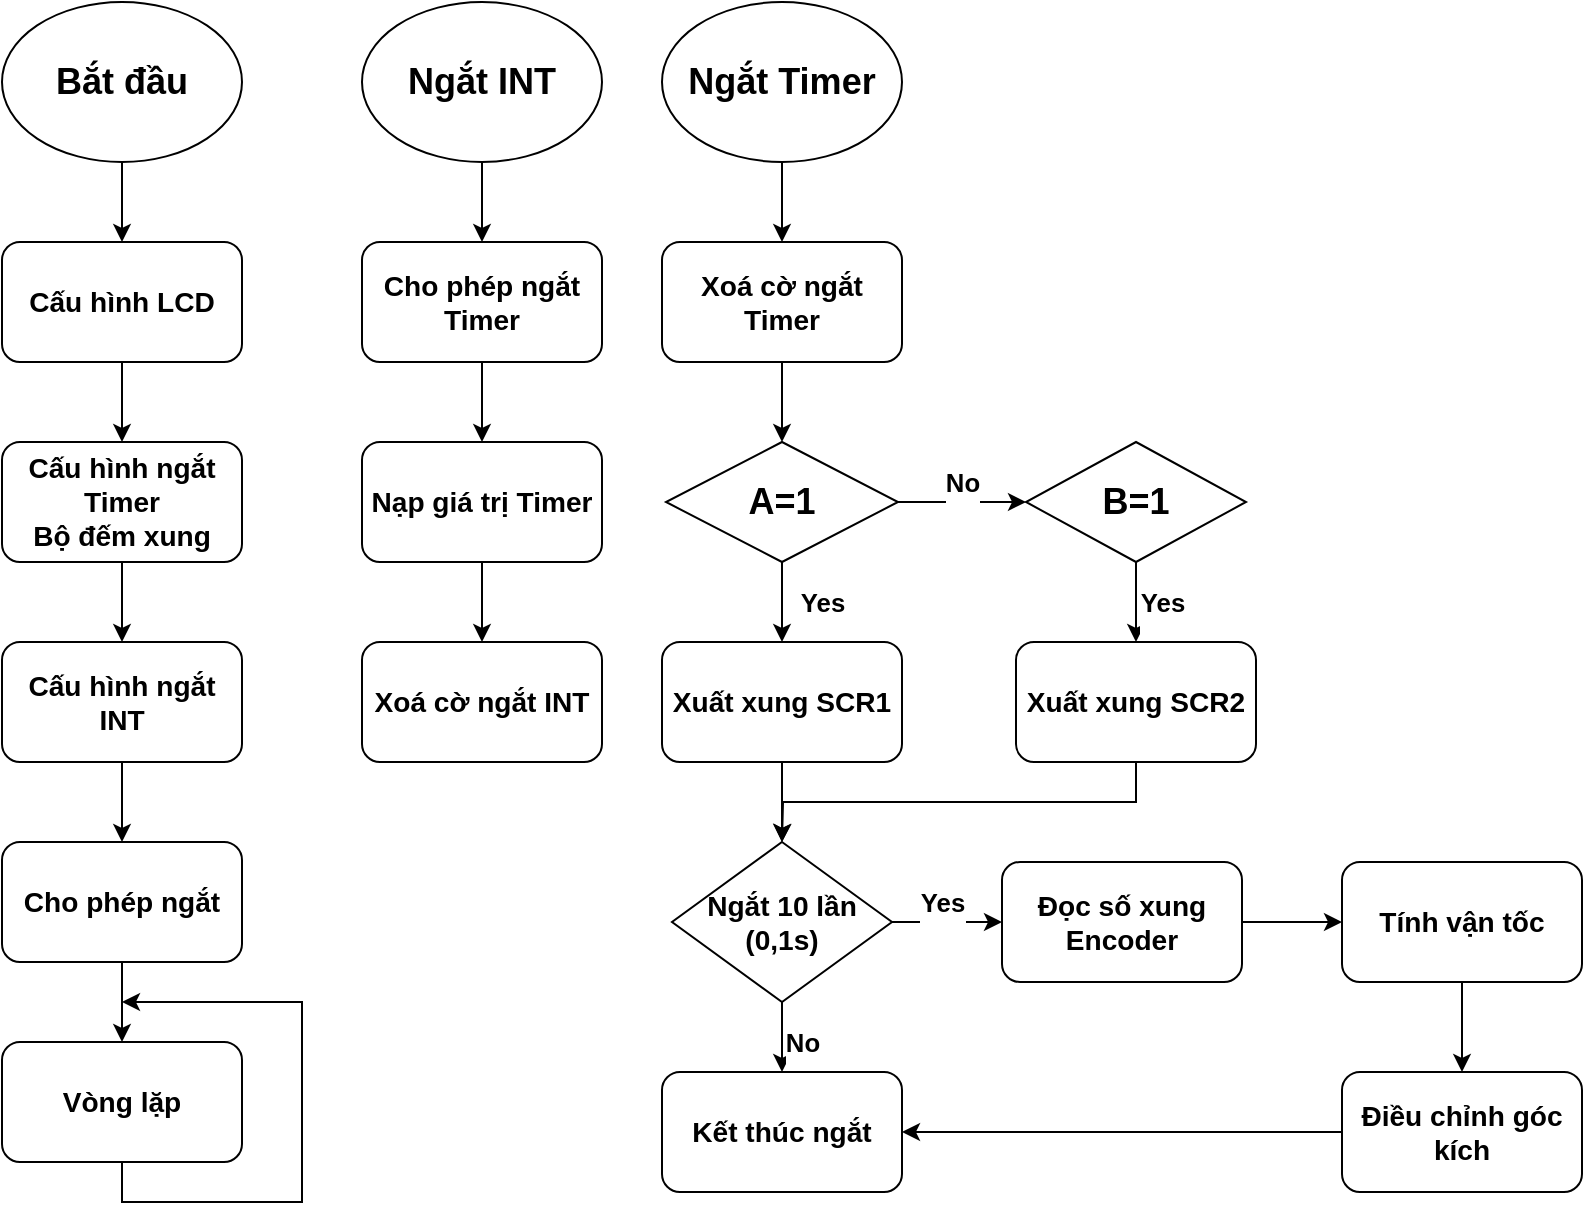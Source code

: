 <mxfile version="14.9.2" type="github">
  <diagram id="PGe-BacURcMwnDzJO80s" name="Page-1">
    <mxGraphModel dx="868" dy="393" grid="1" gridSize="10" guides="1" tooltips="1" connect="1" arrows="1" fold="1" page="1" pageScale="1" pageWidth="827" pageHeight="1169" math="0" shadow="0">
      <root>
        <mxCell id="0" />
        <mxCell id="1" parent="0" />
        <mxCell id="vvdOY0QT1Kw_dqCe4-fJ-51" style="edgeStyle=orthogonalEdgeStyle;rounded=0;orthogonalLoop=1;jettySize=auto;html=1;exitX=0.5;exitY=1;exitDx=0;exitDy=0;entryX=0.5;entryY=0;entryDx=0;entryDy=0;" edge="1" parent="1" source="vvdOY0QT1Kw_dqCe4-fJ-2" target="vvdOY0QT1Kw_dqCe4-fJ-3">
          <mxGeometry relative="1" as="geometry" />
        </mxCell>
        <mxCell id="vvdOY0QT1Kw_dqCe4-fJ-2" value="&lt;h2&gt;Bắt đầu&lt;/h2&gt;" style="ellipse;whiteSpace=wrap;html=1;" vertex="1" parent="1">
          <mxGeometry x="20" y="40" width="120" height="80" as="geometry" />
        </mxCell>
        <mxCell id="vvdOY0QT1Kw_dqCe4-fJ-52" style="edgeStyle=orthogonalEdgeStyle;rounded=0;orthogonalLoop=1;jettySize=auto;html=1;exitX=0.5;exitY=1;exitDx=0;exitDy=0;entryX=0.5;entryY=0;entryDx=0;entryDy=0;" edge="1" parent="1" source="vvdOY0QT1Kw_dqCe4-fJ-3" target="vvdOY0QT1Kw_dqCe4-fJ-8">
          <mxGeometry relative="1" as="geometry" />
        </mxCell>
        <mxCell id="vvdOY0QT1Kw_dqCe4-fJ-3" value="&lt;h3&gt;Cấu hình LCD&lt;/h3&gt;" style="rounded=1;whiteSpace=wrap;html=1;" vertex="1" parent="1">
          <mxGeometry x="20" y="160" width="120" height="60" as="geometry" />
        </mxCell>
        <mxCell id="vvdOY0QT1Kw_dqCe4-fJ-13" style="edgeStyle=orthogonalEdgeStyle;rounded=0;orthogonalLoop=1;jettySize=auto;html=1;exitX=0.5;exitY=1;exitDx=0;exitDy=0;entryX=0.5;entryY=0;entryDx=0;entryDy=0;" edge="1" parent="1" source="vvdOY0QT1Kw_dqCe4-fJ-4" target="vvdOY0QT1Kw_dqCe4-fJ-10">
          <mxGeometry relative="1" as="geometry" />
        </mxCell>
        <mxCell id="vvdOY0QT1Kw_dqCe4-fJ-4" value="&lt;h3&gt;Cho phép ngắt Timer&lt;/h3&gt;" style="rounded=1;whiteSpace=wrap;html=1;" vertex="1" parent="1">
          <mxGeometry x="200" y="160" width="120" height="60" as="geometry" />
        </mxCell>
        <mxCell id="vvdOY0QT1Kw_dqCe4-fJ-12" style="edgeStyle=orthogonalEdgeStyle;rounded=0;orthogonalLoop=1;jettySize=auto;html=1;exitX=0.5;exitY=1;exitDx=0;exitDy=0;entryX=0.5;entryY=0;entryDx=0;entryDy=0;" edge="1" parent="1" source="vvdOY0QT1Kw_dqCe4-fJ-5" target="vvdOY0QT1Kw_dqCe4-fJ-4">
          <mxGeometry relative="1" as="geometry" />
        </mxCell>
        <mxCell id="vvdOY0QT1Kw_dqCe4-fJ-5" value="&lt;h2&gt;Ngắt INT&lt;/h2&gt;" style="ellipse;whiteSpace=wrap;html=1;" vertex="1" parent="1">
          <mxGeometry x="200" y="40" width="120" height="80" as="geometry" />
        </mxCell>
        <mxCell id="vvdOY0QT1Kw_dqCe4-fJ-54" style="edgeStyle=orthogonalEdgeStyle;rounded=0;orthogonalLoop=1;jettySize=auto;html=1;exitX=0.5;exitY=1;exitDx=0;exitDy=0;entryX=0.5;entryY=0;entryDx=0;entryDy=0;" edge="1" parent="1" source="vvdOY0QT1Kw_dqCe4-fJ-7" target="vvdOY0QT1Kw_dqCe4-fJ-9">
          <mxGeometry relative="1" as="geometry" />
        </mxCell>
        <mxCell id="vvdOY0QT1Kw_dqCe4-fJ-7" value="&lt;h3&gt;Cấu hình ngắt INT&lt;/h3&gt;" style="rounded=1;whiteSpace=wrap;html=1;" vertex="1" parent="1">
          <mxGeometry x="20" y="360" width="120" height="60" as="geometry" />
        </mxCell>
        <mxCell id="vvdOY0QT1Kw_dqCe4-fJ-53" style="edgeStyle=orthogonalEdgeStyle;rounded=0;orthogonalLoop=1;jettySize=auto;html=1;exitX=0.5;exitY=1;exitDx=0;exitDy=0;entryX=0.5;entryY=0;entryDx=0;entryDy=0;" edge="1" parent="1" source="vvdOY0QT1Kw_dqCe4-fJ-8" target="vvdOY0QT1Kw_dqCe4-fJ-7">
          <mxGeometry relative="1" as="geometry" />
        </mxCell>
        <mxCell id="vvdOY0QT1Kw_dqCe4-fJ-8" value="&lt;h3&gt;Cấu hình ngắt Timer&lt;br&gt;Bộ đếm xung&lt;/h3&gt;" style="rounded=1;whiteSpace=wrap;html=1;" vertex="1" parent="1">
          <mxGeometry x="20" y="260" width="120" height="60" as="geometry" />
        </mxCell>
        <mxCell id="vvdOY0QT1Kw_dqCe4-fJ-56" style="edgeStyle=orthogonalEdgeStyle;rounded=0;orthogonalLoop=1;jettySize=auto;html=1;exitX=0.5;exitY=1;exitDx=0;exitDy=0;entryX=0.5;entryY=0;entryDx=0;entryDy=0;" edge="1" parent="1" source="vvdOY0QT1Kw_dqCe4-fJ-9" target="vvdOY0QT1Kw_dqCe4-fJ-55">
          <mxGeometry relative="1" as="geometry" />
        </mxCell>
        <mxCell id="vvdOY0QT1Kw_dqCe4-fJ-9" value="&lt;h3&gt;Cho phép ngắt&lt;/h3&gt;" style="rounded=1;whiteSpace=wrap;html=1;" vertex="1" parent="1">
          <mxGeometry x="20" y="460" width="120" height="60" as="geometry" />
        </mxCell>
        <mxCell id="vvdOY0QT1Kw_dqCe4-fJ-14" style="edgeStyle=orthogonalEdgeStyle;rounded=0;orthogonalLoop=1;jettySize=auto;html=1;exitX=0.5;exitY=1;exitDx=0;exitDy=0;" edge="1" parent="1" source="vvdOY0QT1Kw_dqCe4-fJ-10" target="vvdOY0QT1Kw_dqCe4-fJ-11">
          <mxGeometry relative="1" as="geometry" />
        </mxCell>
        <mxCell id="vvdOY0QT1Kw_dqCe4-fJ-10" value="&lt;h3&gt;Nạp giá trị Timer&lt;/h3&gt;" style="rounded=1;whiteSpace=wrap;html=1;" vertex="1" parent="1">
          <mxGeometry x="200" y="260" width="120" height="60" as="geometry" />
        </mxCell>
        <mxCell id="vvdOY0QT1Kw_dqCe4-fJ-11" value="&lt;h3&gt;Xoá cờ ngắt INT&lt;/h3&gt;" style="rounded=1;whiteSpace=wrap;html=1;" vertex="1" parent="1">
          <mxGeometry x="200" y="360" width="120" height="60" as="geometry" />
        </mxCell>
        <mxCell id="vvdOY0QT1Kw_dqCe4-fJ-31" style="edgeStyle=orthogonalEdgeStyle;rounded=0;orthogonalLoop=1;jettySize=auto;html=1;exitX=0.5;exitY=1;exitDx=0;exitDy=0;" edge="1" parent="1" source="vvdOY0QT1Kw_dqCe4-fJ-15" target="vvdOY0QT1Kw_dqCe4-fJ-16">
          <mxGeometry relative="1" as="geometry" />
        </mxCell>
        <mxCell id="vvdOY0QT1Kw_dqCe4-fJ-15" value="&lt;h2&gt;Ngắt Timer&lt;/h2&gt;" style="ellipse;whiteSpace=wrap;html=1;" vertex="1" parent="1">
          <mxGeometry x="350" y="40" width="120" height="80" as="geometry" />
        </mxCell>
        <mxCell id="vvdOY0QT1Kw_dqCe4-fJ-36" style="edgeStyle=orthogonalEdgeStyle;rounded=0;orthogonalLoop=1;jettySize=auto;html=1;exitX=0.5;exitY=1;exitDx=0;exitDy=0;entryX=0.5;entryY=0;entryDx=0;entryDy=0;" edge="1" parent="1" source="vvdOY0QT1Kw_dqCe4-fJ-16" target="vvdOY0QT1Kw_dqCe4-fJ-17">
          <mxGeometry relative="1" as="geometry" />
        </mxCell>
        <mxCell id="vvdOY0QT1Kw_dqCe4-fJ-16" value="&lt;h3&gt;Xoá cờ ngắt Timer&lt;/h3&gt;" style="rounded=1;whiteSpace=wrap;html=1;" vertex="1" parent="1">
          <mxGeometry x="350" y="160" width="120" height="60" as="geometry" />
        </mxCell>
        <mxCell id="vvdOY0QT1Kw_dqCe4-fJ-37" value="&lt;h3&gt;Yes&lt;/h3&gt;" style="edgeStyle=orthogonalEdgeStyle;rounded=0;orthogonalLoop=1;jettySize=auto;html=1;exitX=0.5;exitY=1;exitDx=0;exitDy=0;entryX=0.5;entryY=0;entryDx=0;entryDy=0;" edge="1" parent="1" source="vvdOY0QT1Kw_dqCe4-fJ-17" target="vvdOY0QT1Kw_dqCe4-fJ-20">
          <mxGeometry y="20" relative="1" as="geometry">
            <mxPoint as="offset" />
          </mxGeometry>
        </mxCell>
        <mxCell id="vvdOY0QT1Kw_dqCe4-fJ-38" value="&lt;h3&gt;No&lt;/h3&gt;" style="edgeStyle=orthogonalEdgeStyle;rounded=0;orthogonalLoop=1;jettySize=auto;html=1;exitX=1;exitY=0.5;exitDx=0;exitDy=0;entryX=0;entryY=0.5;entryDx=0;entryDy=0;" edge="1" parent="1" source="vvdOY0QT1Kw_dqCe4-fJ-17" target="vvdOY0QT1Kw_dqCe4-fJ-18">
          <mxGeometry y="10" relative="1" as="geometry">
            <mxPoint as="offset" />
          </mxGeometry>
        </mxCell>
        <mxCell id="vvdOY0QT1Kw_dqCe4-fJ-17" value="&lt;h2&gt;A=1&lt;/h2&gt;" style="rhombus;whiteSpace=wrap;html=1;" vertex="1" parent="1">
          <mxGeometry x="352" y="260" width="116" height="60" as="geometry" />
        </mxCell>
        <mxCell id="vvdOY0QT1Kw_dqCe4-fJ-40" value="&lt;h3&gt;Yes&lt;/h3&gt;" style="edgeStyle=orthogonalEdgeStyle;rounded=0;orthogonalLoop=1;jettySize=auto;html=1;exitX=0.5;exitY=1;exitDx=0;exitDy=0;entryX=0.5;entryY=0;entryDx=0;entryDy=0;" edge="1" parent="1" source="vvdOY0QT1Kw_dqCe4-fJ-18" target="vvdOY0QT1Kw_dqCe4-fJ-21">
          <mxGeometry y="13" relative="1" as="geometry">
            <mxPoint as="offset" />
          </mxGeometry>
        </mxCell>
        <mxCell id="vvdOY0QT1Kw_dqCe4-fJ-18" value="&lt;h2&gt;B=1&lt;/h2&gt;" style="rhombus;whiteSpace=wrap;html=1;" vertex="1" parent="1">
          <mxGeometry x="532" y="260" width="110" height="60" as="geometry" />
        </mxCell>
        <mxCell id="vvdOY0QT1Kw_dqCe4-fJ-44" style="edgeStyle=orthogonalEdgeStyle;rounded=0;orthogonalLoop=1;jettySize=auto;html=1;exitX=0.5;exitY=1;exitDx=0;exitDy=0;entryX=0.5;entryY=0;entryDx=0;entryDy=0;" edge="1" parent="1" source="vvdOY0QT1Kw_dqCe4-fJ-20" target="vvdOY0QT1Kw_dqCe4-fJ-42">
          <mxGeometry relative="1" as="geometry" />
        </mxCell>
        <mxCell id="vvdOY0QT1Kw_dqCe4-fJ-20" value="&lt;h3&gt;Xuất xung SCR1&lt;/h3&gt;" style="rounded=1;whiteSpace=wrap;html=1;" vertex="1" parent="1">
          <mxGeometry x="350" y="360" width="120" height="60" as="geometry" />
        </mxCell>
        <mxCell id="vvdOY0QT1Kw_dqCe4-fJ-45" style="edgeStyle=orthogonalEdgeStyle;rounded=0;orthogonalLoop=1;jettySize=auto;html=1;exitX=0.5;exitY=1;exitDx=0;exitDy=0;" edge="1" parent="1" source="vvdOY0QT1Kw_dqCe4-fJ-21">
          <mxGeometry relative="1" as="geometry">
            <mxPoint x="410" y="460" as="targetPoint" />
          </mxGeometry>
        </mxCell>
        <mxCell id="vvdOY0QT1Kw_dqCe4-fJ-21" value="&lt;h3&gt;Xuất xung SCR2&lt;/h3&gt;" style="rounded=1;whiteSpace=wrap;html=1;" vertex="1" parent="1">
          <mxGeometry x="527" y="360" width="120" height="60" as="geometry" />
        </mxCell>
        <mxCell id="vvdOY0QT1Kw_dqCe4-fJ-46" style="edgeStyle=orthogonalEdgeStyle;rounded=0;orthogonalLoop=1;jettySize=auto;html=1;exitX=1;exitY=0.5;exitDx=0;exitDy=0;entryX=0;entryY=0.5;entryDx=0;entryDy=0;" edge="1" parent="1" source="vvdOY0QT1Kw_dqCe4-fJ-26" target="vvdOY0QT1Kw_dqCe4-fJ-27">
          <mxGeometry relative="1" as="geometry" />
        </mxCell>
        <mxCell id="vvdOY0QT1Kw_dqCe4-fJ-26" value="&lt;h3&gt;Đọc số xung Encoder&lt;/h3&gt;" style="rounded=1;whiteSpace=wrap;html=1;" vertex="1" parent="1">
          <mxGeometry x="520" y="470" width="120" height="60" as="geometry" />
        </mxCell>
        <mxCell id="vvdOY0QT1Kw_dqCe4-fJ-34" style="edgeStyle=orthogonalEdgeStyle;rounded=0;orthogonalLoop=1;jettySize=auto;html=1;exitX=0.5;exitY=1;exitDx=0;exitDy=0;entryX=0.5;entryY=0;entryDx=0;entryDy=0;" edge="1" parent="1" source="vvdOY0QT1Kw_dqCe4-fJ-27" target="vvdOY0QT1Kw_dqCe4-fJ-28">
          <mxGeometry relative="1" as="geometry" />
        </mxCell>
        <mxCell id="vvdOY0QT1Kw_dqCe4-fJ-27" value="&lt;h3&gt;Tính vận tốc&lt;/h3&gt;" style="rounded=1;whiteSpace=wrap;html=1;" vertex="1" parent="1">
          <mxGeometry x="690" y="470" width="120" height="60" as="geometry" />
        </mxCell>
        <mxCell id="vvdOY0QT1Kw_dqCe4-fJ-50" style="edgeStyle=orthogonalEdgeStyle;rounded=0;orthogonalLoop=1;jettySize=auto;html=1;exitX=0;exitY=0.5;exitDx=0;exitDy=0;entryX=1;entryY=0.5;entryDx=0;entryDy=0;" edge="1" parent="1" source="vvdOY0QT1Kw_dqCe4-fJ-28" target="vvdOY0QT1Kw_dqCe4-fJ-48">
          <mxGeometry relative="1" as="geometry" />
        </mxCell>
        <mxCell id="vvdOY0QT1Kw_dqCe4-fJ-28" value="&lt;h3&gt;Điều chỉnh góc kích&lt;/h3&gt;" style="rounded=1;whiteSpace=wrap;html=1;" vertex="1" parent="1">
          <mxGeometry x="690" y="575" width="120" height="60" as="geometry" />
        </mxCell>
        <mxCell id="vvdOY0QT1Kw_dqCe4-fJ-43" value="&lt;h3&gt;Yes&lt;/h3&gt;" style="edgeStyle=orthogonalEdgeStyle;rounded=0;orthogonalLoop=1;jettySize=auto;html=1;exitX=1;exitY=0.5;exitDx=0;exitDy=0;entryX=0;entryY=0.5;entryDx=0;entryDy=0;" edge="1" parent="1" source="vvdOY0QT1Kw_dqCe4-fJ-42" target="vvdOY0QT1Kw_dqCe4-fJ-26">
          <mxGeometry x="-0.091" y="10" relative="1" as="geometry">
            <mxPoint as="offset" />
          </mxGeometry>
        </mxCell>
        <mxCell id="vvdOY0QT1Kw_dqCe4-fJ-49" value="&lt;h3&gt;No&lt;/h3&gt;" style="edgeStyle=orthogonalEdgeStyle;rounded=0;orthogonalLoop=1;jettySize=auto;html=1;exitX=0.5;exitY=1;exitDx=0;exitDy=0;entryX=0.5;entryY=0;entryDx=0;entryDy=0;" edge="1" parent="1" source="vvdOY0QT1Kw_dqCe4-fJ-42" target="vvdOY0QT1Kw_dqCe4-fJ-48">
          <mxGeometry x="0.143" y="10" relative="1" as="geometry">
            <mxPoint as="offset" />
          </mxGeometry>
        </mxCell>
        <mxCell id="vvdOY0QT1Kw_dqCe4-fJ-42" value="&lt;h3&gt;Ngắt 10 lần (0,1s)&lt;/h3&gt;" style="rhombus;whiteSpace=wrap;html=1;" vertex="1" parent="1">
          <mxGeometry x="355" y="460" width="110" height="80" as="geometry" />
        </mxCell>
        <mxCell id="vvdOY0QT1Kw_dqCe4-fJ-48" value="&lt;h3&gt;Kết thúc ngắt&lt;/h3&gt;" style="rounded=1;whiteSpace=wrap;html=1;" vertex="1" parent="1">
          <mxGeometry x="350" y="575" width="120" height="60" as="geometry" />
        </mxCell>
        <mxCell id="vvdOY0QT1Kw_dqCe4-fJ-58" style="edgeStyle=orthogonalEdgeStyle;rounded=0;orthogonalLoop=1;jettySize=auto;html=1;exitX=0.5;exitY=1;exitDx=0;exitDy=0;" edge="1" parent="1" source="vvdOY0QT1Kw_dqCe4-fJ-55">
          <mxGeometry relative="1" as="geometry">
            <mxPoint x="80" y="540" as="targetPoint" />
            <Array as="points">
              <mxPoint x="80" y="640" />
              <mxPoint x="170" y="640" />
              <mxPoint x="170" y="540" />
            </Array>
          </mxGeometry>
        </mxCell>
        <mxCell id="vvdOY0QT1Kw_dqCe4-fJ-55" value="&lt;h3&gt;Vòng lặp&lt;/h3&gt;" style="rounded=1;whiteSpace=wrap;html=1;" vertex="1" parent="1">
          <mxGeometry x="20" y="560" width="120" height="60" as="geometry" />
        </mxCell>
      </root>
    </mxGraphModel>
  </diagram>
</mxfile>
